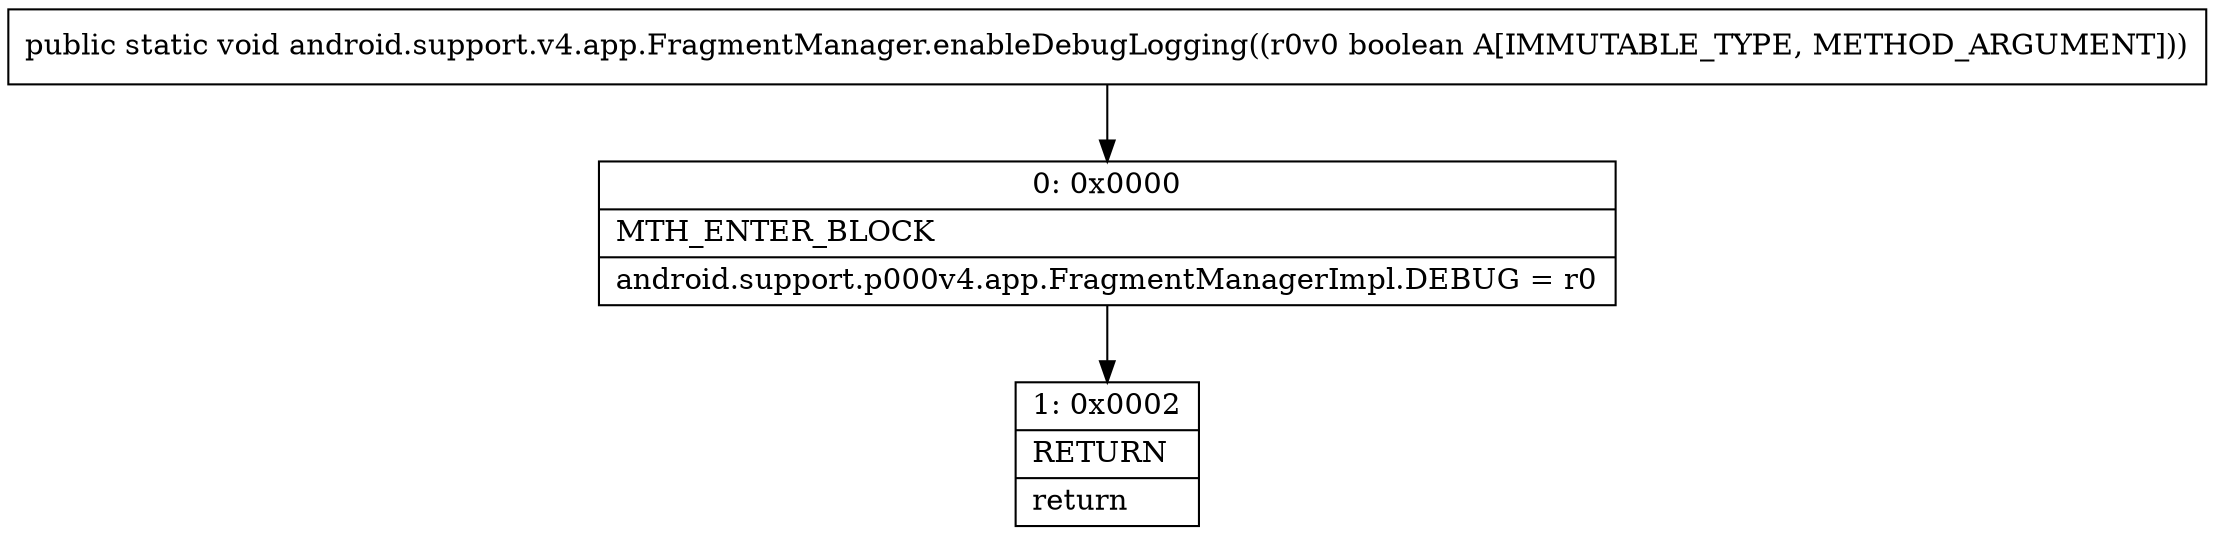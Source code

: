 digraph "CFG forandroid.support.v4.app.FragmentManager.enableDebugLogging(Z)V" {
Node_0 [shape=record,label="{0\:\ 0x0000|MTH_ENTER_BLOCK\l|android.support.p000v4.app.FragmentManagerImpl.DEBUG = r0\l}"];
Node_1 [shape=record,label="{1\:\ 0x0002|RETURN\l|return\l}"];
MethodNode[shape=record,label="{public static void android.support.v4.app.FragmentManager.enableDebugLogging((r0v0 boolean A[IMMUTABLE_TYPE, METHOD_ARGUMENT])) }"];
MethodNode -> Node_0;
Node_0 -> Node_1;
}

